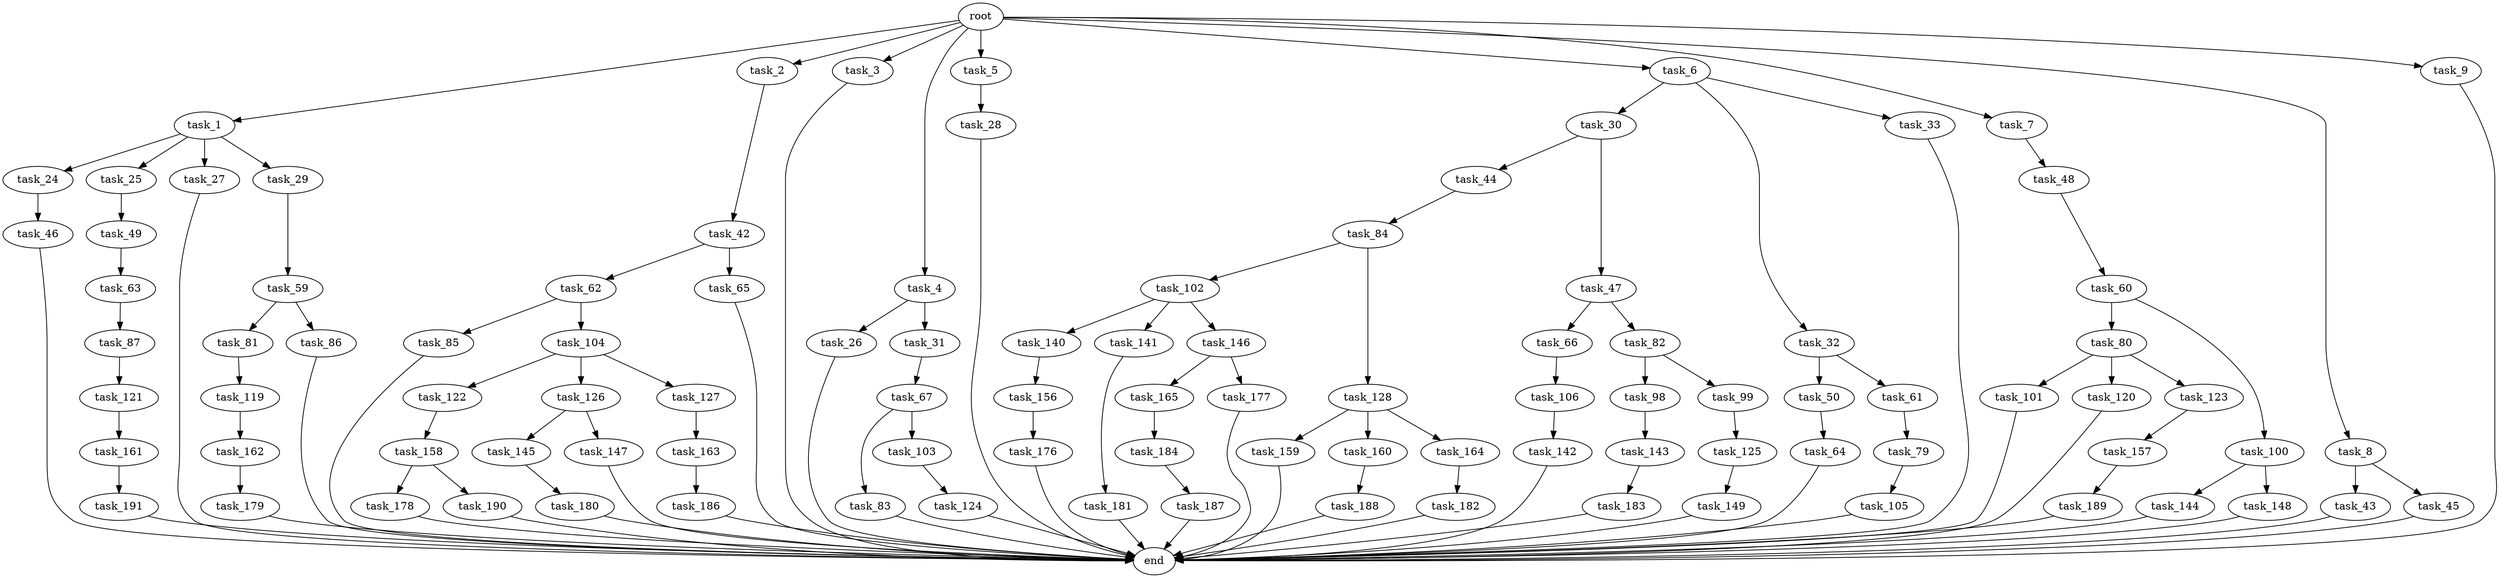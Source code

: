digraph G {
  root [size="0.000000"];
  task_1 [size="1.024000"];
  task_2 [size="1.024000"];
  task_3 [size="1.024000"];
  task_4 [size="1.024000"];
  task_5 [size="1.024000"];
  task_6 [size="1.024000"];
  task_7 [size="1.024000"];
  task_8 [size="1.024000"];
  task_9 [size="1.024000"];
  task_24 [size="137438953.472000"];
  task_25 [size="137438953.472000"];
  task_26 [size="137438953.472000"];
  task_27 [size="137438953.472000"];
  task_28 [size="137438953.472000"];
  task_29 [size="137438953.472000"];
  task_30 [size="420906795.008000"];
  task_31 [size="137438953.472000"];
  task_32 [size="420906795.008000"];
  task_33 [size="420906795.008000"];
  task_42 [size="34359738.368000"];
  task_43 [size="77309411.328000"];
  task_44 [size="77309411.328000"];
  task_45 [size="77309411.328000"];
  task_46 [size="214748364.800000"];
  task_47 [size="77309411.328000"];
  task_48 [size="549755813.888000"];
  task_49 [size="137438953.472000"];
  task_50 [size="137438953.472000"];
  task_59 [size="858993459.200000"];
  task_60 [size="858993459.200000"];
  task_61 [size="137438953.472000"];
  task_62 [size="420906795.008000"];
  task_63 [size="858993459.200000"];
  task_64 [size="695784701.952000"];
  task_65 [size="420906795.008000"];
  task_66 [size="34359738.368000"];
  task_67 [size="420906795.008000"];
  task_79 [size="77309411.328000"];
  task_80 [size="309237645.312000"];
  task_81 [size="137438953.472000"];
  task_82 [size="34359738.368000"];
  task_83 [size="549755813.888000"];
  task_84 [size="214748364.800000"];
  task_85 [size="77309411.328000"];
  task_86 [size="137438953.472000"];
  task_87 [size="695784701.952000"];
  task_98 [size="549755813.888000"];
  task_99 [size="549755813.888000"];
  task_100 [size="309237645.312000"];
  task_101 [size="137438953.472000"];
  task_102 [size="34359738.368000"];
  task_103 [size="549755813.888000"];
  task_104 [size="77309411.328000"];
  task_105 [size="137438953.472000"];
  task_106 [size="137438953.472000"];
  task_119 [size="695784701.952000"];
  task_120 [size="137438953.472000"];
  task_121 [size="137438953.472000"];
  task_122 [size="309237645.312000"];
  task_123 [size="137438953.472000"];
  task_124 [size="214748364.800000"];
  task_125 [size="214748364.800000"];
  task_126 [size="309237645.312000"];
  task_127 [size="309237645.312000"];
  task_128 [size="34359738.368000"];
  task_140 [size="77309411.328000"];
  task_141 [size="77309411.328000"];
  task_142 [size="858993459.200000"];
  task_143 [size="214748364.800000"];
  task_144 [size="309237645.312000"];
  task_145 [size="214748364.800000"];
  task_146 [size="77309411.328000"];
  task_147 [size="214748364.800000"];
  task_148 [size="309237645.312000"];
  task_149 [size="858993459.200000"];
  task_156 [size="309237645.312000"];
  task_157 [size="77309411.328000"];
  task_158 [size="137438953.472000"];
  task_159 [size="77309411.328000"];
  task_160 [size="77309411.328000"];
  task_161 [size="695784701.952000"];
  task_162 [size="420906795.008000"];
  task_163 [size="309237645.312000"];
  task_164 [size="77309411.328000"];
  task_165 [size="309237645.312000"];
  task_176 [size="34359738.368000"];
  task_177 [size="309237645.312000"];
  task_178 [size="137438953.472000"];
  task_179 [size="309237645.312000"];
  task_180 [size="309237645.312000"];
  task_181 [size="858993459.200000"];
  task_182 [size="77309411.328000"];
  task_183 [size="549755813.888000"];
  task_184 [size="695784701.952000"];
  task_186 [size="858993459.200000"];
  task_187 [size="549755813.888000"];
  task_188 [size="309237645.312000"];
  task_189 [size="420906795.008000"];
  task_190 [size="137438953.472000"];
  task_191 [size="420906795.008000"];
  end [size="0.000000"];

  root -> task_1 [size="1.000000"];
  root -> task_2 [size="1.000000"];
  root -> task_3 [size="1.000000"];
  root -> task_4 [size="1.000000"];
  root -> task_5 [size="1.000000"];
  root -> task_6 [size="1.000000"];
  root -> task_7 [size="1.000000"];
  root -> task_8 [size="1.000000"];
  root -> task_9 [size="1.000000"];
  task_1 -> task_24 [size="134217728.000000"];
  task_1 -> task_25 [size="134217728.000000"];
  task_1 -> task_27 [size="134217728.000000"];
  task_1 -> task_29 [size="134217728.000000"];
  task_2 -> task_42 [size="33554432.000000"];
  task_3 -> end [size="1.000000"];
  task_4 -> task_26 [size="134217728.000000"];
  task_4 -> task_31 [size="134217728.000000"];
  task_5 -> task_28 [size="134217728.000000"];
  task_6 -> task_30 [size="411041792.000000"];
  task_6 -> task_32 [size="411041792.000000"];
  task_6 -> task_33 [size="411041792.000000"];
  task_7 -> task_48 [size="536870912.000000"];
  task_8 -> task_43 [size="75497472.000000"];
  task_8 -> task_45 [size="75497472.000000"];
  task_9 -> end [size="1.000000"];
  task_24 -> task_46 [size="209715200.000000"];
  task_25 -> task_49 [size="134217728.000000"];
  task_26 -> end [size="1.000000"];
  task_27 -> end [size="1.000000"];
  task_28 -> end [size="1.000000"];
  task_29 -> task_59 [size="838860800.000000"];
  task_30 -> task_44 [size="75497472.000000"];
  task_30 -> task_47 [size="75497472.000000"];
  task_31 -> task_67 [size="411041792.000000"];
  task_32 -> task_50 [size="134217728.000000"];
  task_32 -> task_61 [size="134217728.000000"];
  task_33 -> end [size="1.000000"];
  task_42 -> task_62 [size="411041792.000000"];
  task_42 -> task_65 [size="411041792.000000"];
  task_43 -> end [size="1.000000"];
  task_44 -> task_84 [size="209715200.000000"];
  task_45 -> end [size="1.000000"];
  task_46 -> end [size="1.000000"];
  task_47 -> task_66 [size="33554432.000000"];
  task_47 -> task_82 [size="33554432.000000"];
  task_48 -> task_60 [size="838860800.000000"];
  task_49 -> task_63 [size="838860800.000000"];
  task_50 -> task_64 [size="679477248.000000"];
  task_59 -> task_81 [size="134217728.000000"];
  task_59 -> task_86 [size="134217728.000000"];
  task_60 -> task_80 [size="301989888.000000"];
  task_60 -> task_100 [size="301989888.000000"];
  task_61 -> task_79 [size="75497472.000000"];
  task_62 -> task_85 [size="75497472.000000"];
  task_62 -> task_104 [size="75497472.000000"];
  task_63 -> task_87 [size="679477248.000000"];
  task_64 -> end [size="1.000000"];
  task_65 -> end [size="1.000000"];
  task_66 -> task_106 [size="134217728.000000"];
  task_67 -> task_83 [size="536870912.000000"];
  task_67 -> task_103 [size="536870912.000000"];
  task_79 -> task_105 [size="134217728.000000"];
  task_80 -> task_101 [size="134217728.000000"];
  task_80 -> task_120 [size="134217728.000000"];
  task_80 -> task_123 [size="134217728.000000"];
  task_81 -> task_119 [size="679477248.000000"];
  task_82 -> task_98 [size="536870912.000000"];
  task_82 -> task_99 [size="536870912.000000"];
  task_83 -> end [size="1.000000"];
  task_84 -> task_102 [size="33554432.000000"];
  task_84 -> task_128 [size="33554432.000000"];
  task_85 -> end [size="1.000000"];
  task_86 -> end [size="1.000000"];
  task_87 -> task_121 [size="134217728.000000"];
  task_98 -> task_143 [size="209715200.000000"];
  task_99 -> task_125 [size="209715200.000000"];
  task_100 -> task_144 [size="301989888.000000"];
  task_100 -> task_148 [size="301989888.000000"];
  task_101 -> end [size="1.000000"];
  task_102 -> task_140 [size="75497472.000000"];
  task_102 -> task_141 [size="75497472.000000"];
  task_102 -> task_146 [size="75497472.000000"];
  task_103 -> task_124 [size="209715200.000000"];
  task_104 -> task_122 [size="301989888.000000"];
  task_104 -> task_126 [size="301989888.000000"];
  task_104 -> task_127 [size="301989888.000000"];
  task_105 -> end [size="1.000000"];
  task_106 -> task_142 [size="838860800.000000"];
  task_119 -> task_162 [size="411041792.000000"];
  task_120 -> end [size="1.000000"];
  task_121 -> task_161 [size="679477248.000000"];
  task_122 -> task_158 [size="134217728.000000"];
  task_123 -> task_157 [size="75497472.000000"];
  task_124 -> end [size="1.000000"];
  task_125 -> task_149 [size="838860800.000000"];
  task_126 -> task_145 [size="209715200.000000"];
  task_126 -> task_147 [size="209715200.000000"];
  task_127 -> task_163 [size="301989888.000000"];
  task_128 -> task_159 [size="75497472.000000"];
  task_128 -> task_160 [size="75497472.000000"];
  task_128 -> task_164 [size="75497472.000000"];
  task_140 -> task_156 [size="301989888.000000"];
  task_141 -> task_181 [size="838860800.000000"];
  task_142 -> end [size="1.000000"];
  task_143 -> task_183 [size="536870912.000000"];
  task_144 -> end [size="1.000000"];
  task_145 -> task_180 [size="301989888.000000"];
  task_146 -> task_165 [size="301989888.000000"];
  task_146 -> task_177 [size="301989888.000000"];
  task_147 -> end [size="1.000000"];
  task_148 -> end [size="1.000000"];
  task_149 -> end [size="1.000000"];
  task_156 -> task_176 [size="33554432.000000"];
  task_157 -> task_189 [size="411041792.000000"];
  task_158 -> task_178 [size="134217728.000000"];
  task_158 -> task_190 [size="134217728.000000"];
  task_159 -> end [size="1.000000"];
  task_160 -> task_188 [size="301989888.000000"];
  task_161 -> task_191 [size="411041792.000000"];
  task_162 -> task_179 [size="301989888.000000"];
  task_163 -> task_186 [size="838860800.000000"];
  task_164 -> task_182 [size="75497472.000000"];
  task_165 -> task_184 [size="679477248.000000"];
  task_176 -> end [size="1.000000"];
  task_177 -> end [size="1.000000"];
  task_178 -> end [size="1.000000"];
  task_179 -> end [size="1.000000"];
  task_180 -> end [size="1.000000"];
  task_181 -> end [size="1.000000"];
  task_182 -> end [size="1.000000"];
  task_183 -> end [size="1.000000"];
  task_184 -> task_187 [size="536870912.000000"];
  task_186 -> end [size="1.000000"];
  task_187 -> end [size="1.000000"];
  task_188 -> end [size="1.000000"];
  task_189 -> end [size="1.000000"];
  task_190 -> end [size="1.000000"];
  task_191 -> end [size="1.000000"];
}
